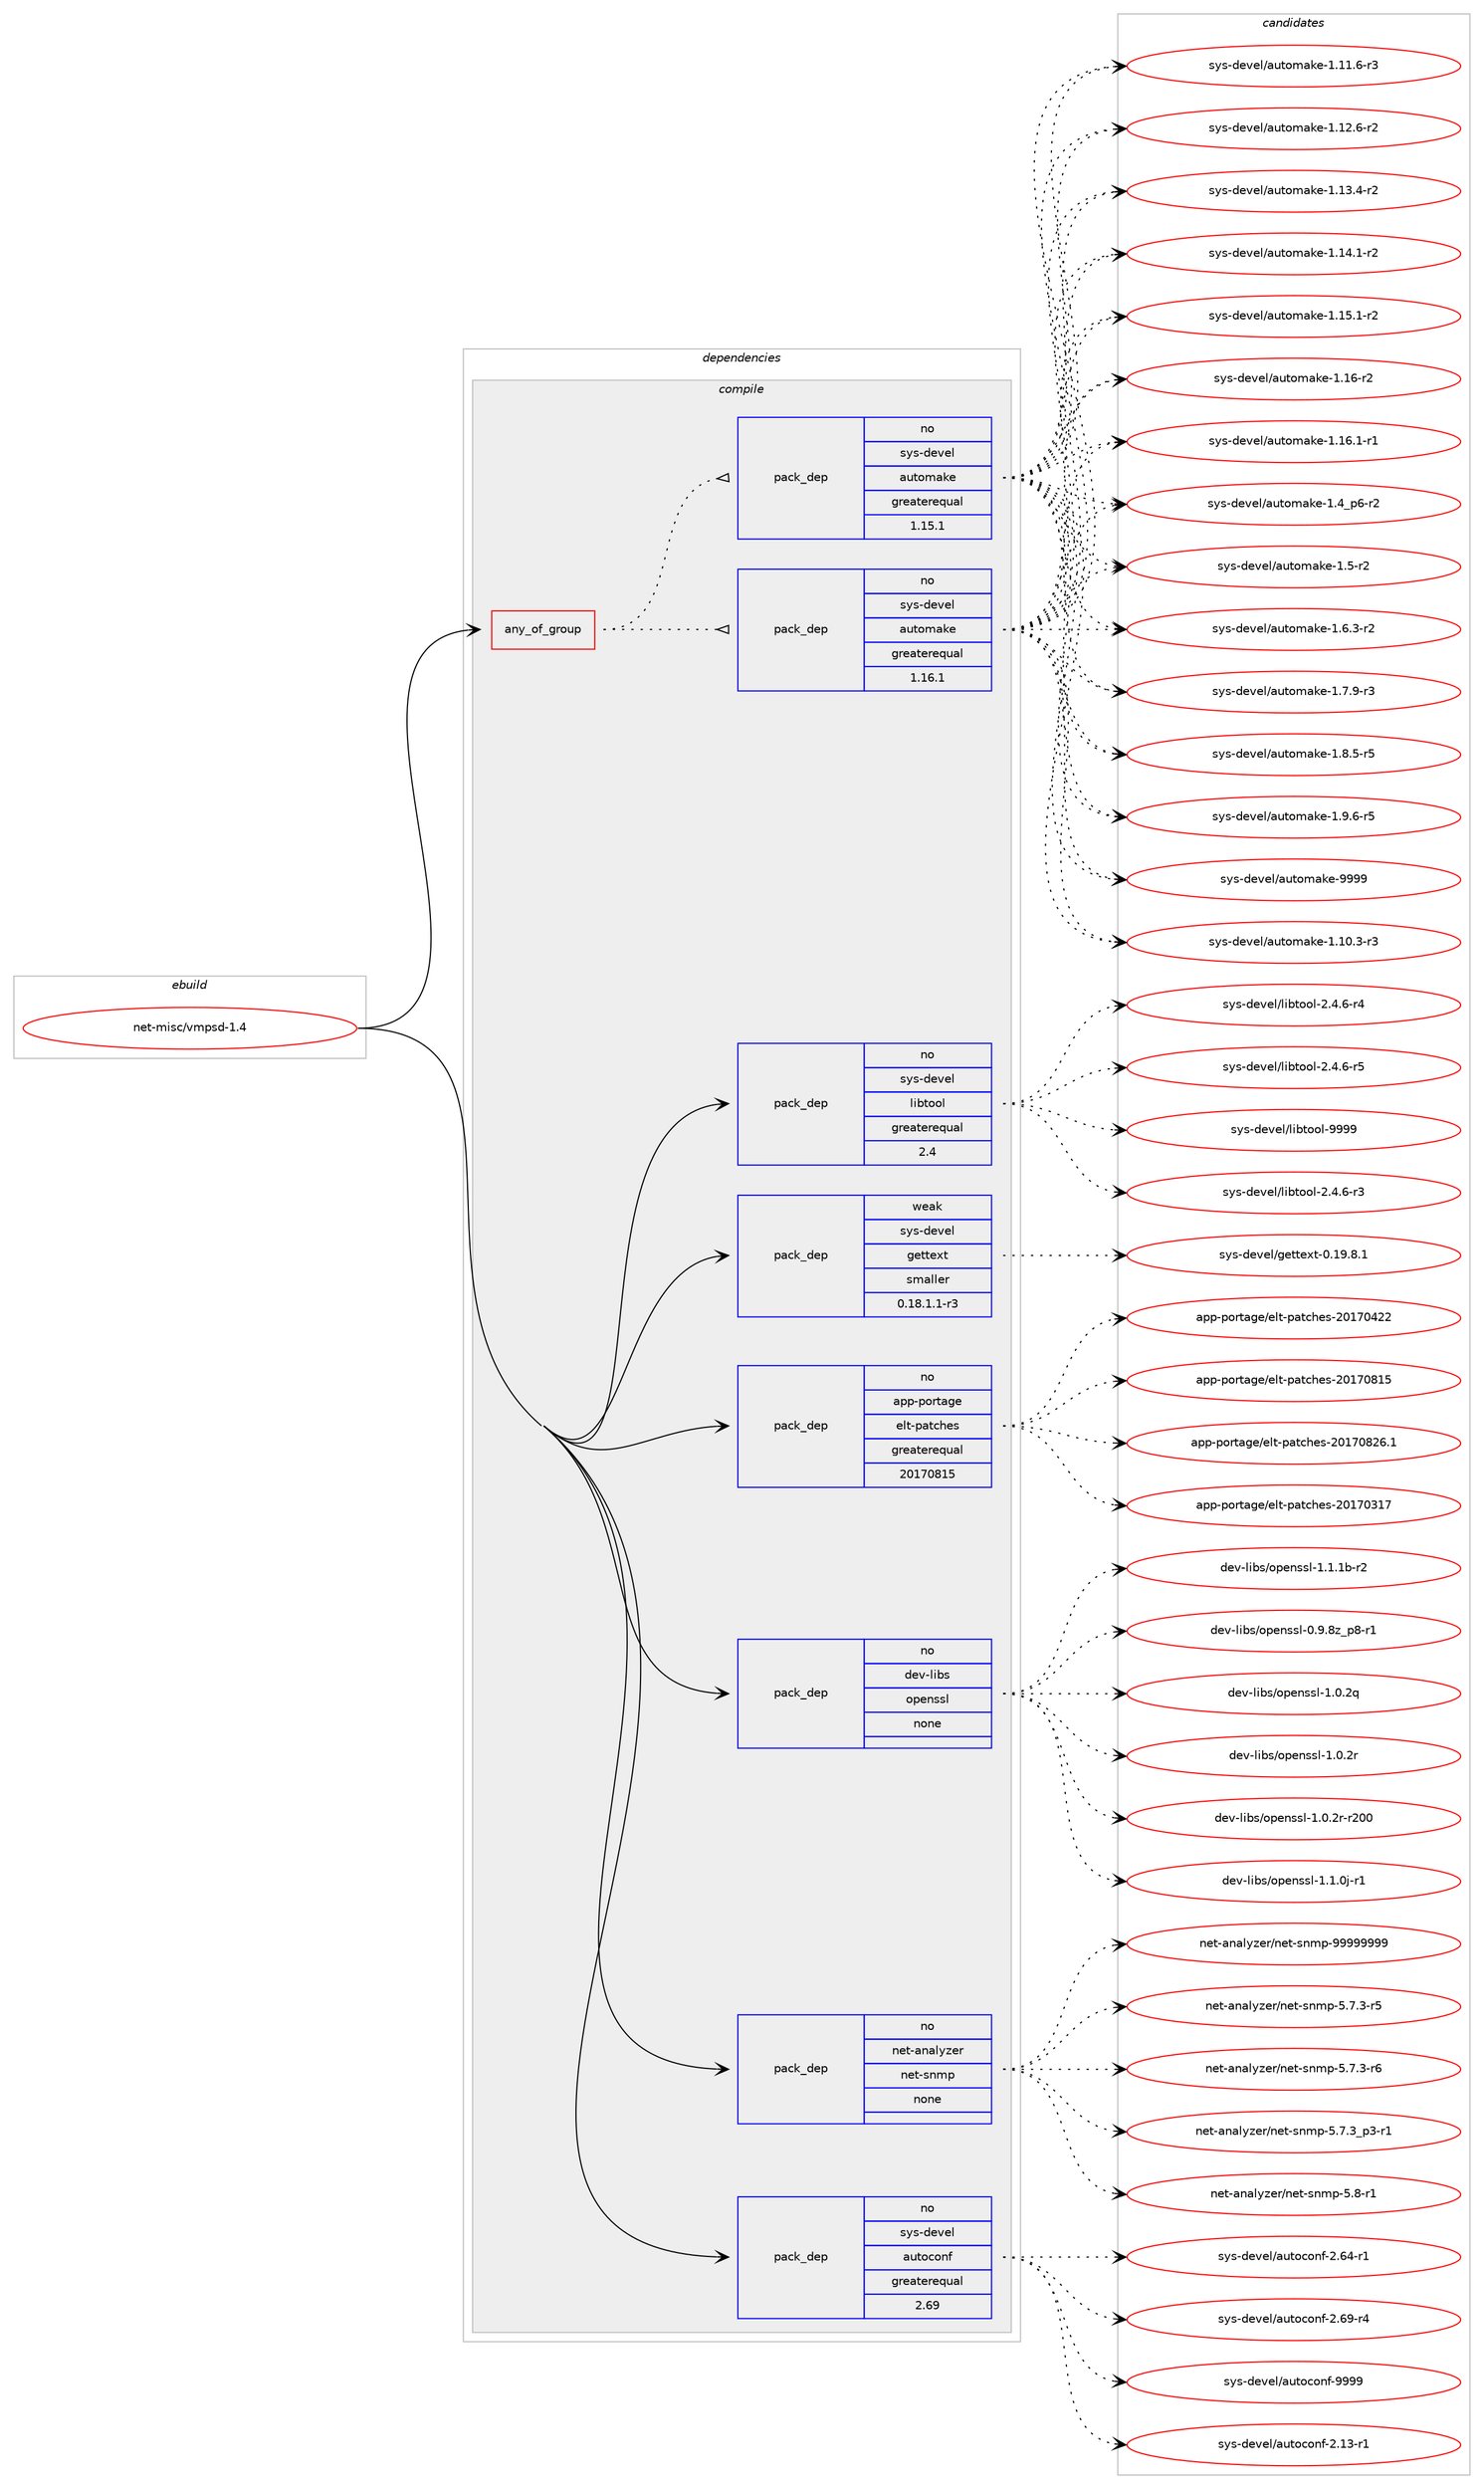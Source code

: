 digraph prolog {

# *************
# Graph options
# *************

newrank=true;
concentrate=true;
compound=true;
graph [rankdir=LR,fontname=Helvetica,fontsize=10,ranksep=1.5];#, ranksep=2.5, nodesep=0.2];
edge  [arrowhead=vee];
node  [fontname=Helvetica,fontsize=10];

# **********
# The ebuild
# **********

subgraph cluster_leftcol {
color=gray;
rank=same;
label=<<i>ebuild</i>>;
id [label="net-misc/vmpsd-1.4", color=red, width=4, href="../net-misc/vmpsd-1.4.svg"];
}

# ****************
# The dependencies
# ****************

subgraph cluster_midcol {
color=gray;
label=<<i>dependencies</i>>;
subgraph cluster_compile {
fillcolor="#eeeeee";
style=filled;
label=<<i>compile</i>>;
subgraph any26497 {
dependency1673614 [label=<<TABLE BORDER="0" CELLBORDER="1" CELLSPACING="0" CELLPADDING="4"><TR><TD CELLPADDING="10">any_of_group</TD></TR></TABLE>>, shape=none, color=red];subgraph pack1196679 {
dependency1673615 [label=<<TABLE BORDER="0" CELLBORDER="1" CELLSPACING="0" CELLPADDING="4" WIDTH="220"><TR><TD ROWSPAN="6" CELLPADDING="30">pack_dep</TD></TR><TR><TD WIDTH="110">no</TD></TR><TR><TD>sys-devel</TD></TR><TR><TD>automake</TD></TR><TR><TD>greaterequal</TD></TR><TR><TD>1.16.1</TD></TR></TABLE>>, shape=none, color=blue];
}
dependency1673614:e -> dependency1673615:w [weight=20,style="dotted",arrowhead="oinv"];
subgraph pack1196680 {
dependency1673616 [label=<<TABLE BORDER="0" CELLBORDER="1" CELLSPACING="0" CELLPADDING="4" WIDTH="220"><TR><TD ROWSPAN="6" CELLPADDING="30">pack_dep</TD></TR><TR><TD WIDTH="110">no</TD></TR><TR><TD>sys-devel</TD></TR><TR><TD>automake</TD></TR><TR><TD>greaterequal</TD></TR><TR><TD>1.15.1</TD></TR></TABLE>>, shape=none, color=blue];
}
dependency1673614:e -> dependency1673616:w [weight=20,style="dotted",arrowhead="oinv"];
}
id:e -> dependency1673614:w [weight=20,style="solid",arrowhead="vee"];
subgraph pack1196681 {
dependency1673617 [label=<<TABLE BORDER="0" CELLBORDER="1" CELLSPACING="0" CELLPADDING="4" WIDTH="220"><TR><TD ROWSPAN="6" CELLPADDING="30">pack_dep</TD></TR><TR><TD WIDTH="110">no</TD></TR><TR><TD>app-portage</TD></TR><TR><TD>elt-patches</TD></TR><TR><TD>greaterequal</TD></TR><TR><TD>20170815</TD></TR></TABLE>>, shape=none, color=blue];
}
id:e -> dependency1673617:w [weight=20,style="solid",arrowhead="vee"];
subgraph pack1196682 {
dependency1673618 [label=<<TABLE BORDER="0" CELLBORDER="1" CELLSPACING="0" CELLPADDING="4" WIDTH="220"><TR><TD ROWSPAN="6" CELLPADDING="30">pack_dep</TD></TR><TR><TD WIDTH="110">no</TD></TR><TR><TD>dev-libs</TD></TR><TR><TD>openssl</TD></TR><TR><TD>none</TD></TR><TR><TD></TD></TR></TABLE>>, shape=none, color=blue];
}
id:e -> dependency1673618:w [weight=20,style="solid",arrowhead="vee"];
subgraph pack1196683 {
dependency1673619 [label=<<TABLE BORDER="0" CELLBORDER="1" CELLSPACING="0" CELLPADDING="4" WIDTH="220"><TR><TD ROWSPAN="6" CELLPADDING="30">pack_dep</TD></TR><TR><TD WIDTH="110">no</TD></TR><TR><TD>net-analyzer</TD></TR><TR><TD>net-snmp</TD></TR><TR><TD>none</TD></TR><TR><TD></TD></TR></TABLE>>, shape=none, color=blue];
}
id:e -> dependency1673619:w [weight=20,style="solid",arrowhead="vee"];
subgraph pack1196684 {
dependency1673620 [label=<<TABLE BORDER="0" CELLBORDER="1" CELLSPACING="0" CELLPADDING="4" WIDTH="220"><TR><TD ROWSPAN="6" CELLPADDING="30">pack_dep</TD></TR><TR><TD WIDTH="110">no</TD></TR><TR><TD>sys-devel</TD></TR><TR><TD>autoconf</TD></TR><TR><TD>greaterequal</TD></TR><TR><TD>2.69</TD></TR></TABLE>>, shape=none, color=blue];
}
id:e -> dependency1673620:w [weight=20,style="solid",arrowhead="vee"];
subgraph pack1196685 {
dependency1673621 [label=<<TABLE BORDER="0" CELLBORDER="1" CELLSPACING="0" CELLPADDING="4" WIDTH="220"><TR><TD ROWSPAN="6" CELLPADDING="30">pack_dep</TD></TR><TR><TD WIDTH="110">no</TD></TR><TR><TD>sys-devel</TD></TR><TR><TD>libtool</TD></TR><TR><TD>greaterequal</TD></TR><TR><TD>2.4</TD></TR></TABLE>>, shape=none, color=blue];
}
id:e -> dependency1673621:w [weight=20,style="solid",arrowhead="vee"];
subgraph pack1196686 {
dependency1673622 [label=<<TABLE BORDER="0" CELLBORDER="1" CELLSPACING="0" CELLPADDING="4" WIDTH="220"><TR><TD ROWSPAN="6" CELLPADDING="30">pack_dep</TD></TR><TR><TD WIDTH="110">weak</TD></TR><TR><TD>sys-devel</TD></TR><TR><TD>gettext</TD></TR><TR><TD>smaller</TD></TR><TR><TD>0.18.1.1-r3</TD></TR></TABLE>>, shape=none, color=blue];
}
id:e -> dependency1673622:w [weight=20,style="solid",arrowhead="vee"];
}
subgraph cluster_compileandrun {
fillcolor="#eeeeee";
style=filled;
label=<<i>compile and run</i>>;
}
subgraph cluster_run {
fillcolor="#eeeeee";
style=filled;
label=<<i>run</i>>;
}
}

# **************
# The candidates
# **************

subgraph cluster_choices {
rank=same;
color=gray;
label=<<i>candidates</i>>;

subgraph choice1196679 {
color=black;
nodesep=1;
choice11512111545100101118101108479711711611110997107101454946494846514511451 [label="sys-devel/automake-1.10.3-r3", color=red, width=4,href="../sys-devel/automake-1.10.3-r3.svg"];
choice11512111545100101118101108479711711611110997107101454946494946544511451 [label="sys-devel/automake-1.11.6-r3", color=red, width=4,href="../sys-devel/automake-1.11.6-r3.svg"];
choice11512111545100101118101108479711711611110997107101454946495046544511450 [label="sys-devel/automake-1.12.6-r2", color=red, width=4,href="../sys-devel/automake-1.12.6-r2.svg"];
choice11512111545100101118101108479711711611110997107101454946495146524511450 [label="sys-devel/automake-1.13.4-r2", color=red, width=4,href="../sys-devel/automake-1.13.4-r2.svg"];
choice11512111545100101118101108479711711611110997107101454946495246494511450 [label="sys-devel/automake-1.14.1-r2", color=red, width=4,href="../sys-devel/automake-1.14.1-r2.svg"];
choice11512111545100101118101108479711711611110997107101454946495346494511450 [label="sys-devel/automake-1.15.1-r2", color=red, width=4,href="../sys-devel/automake-1.15.1-r2.svg"];
choice1151211154510010111810110847971171161111099710710145494649544511450 [label="sys-devel/automake-1.16-r2", color=red, width=4,href="../sys-devel/automake-1.16-r2.svg"];
choice11512111545100101118101108479711711611110997107101454946495446494511449 [label="sys-devel/automake-1.16.1-r1", color=red, width=4,href="../sys-devel/automake-1.16.1-r1.svg"];
choice115121115451001011181011084797117116111109971071014549465295112544511450 [label="sys-devel/automake-1.4_p6-r2", color=red, width=4,href="../sys-devel/automake-1.4_p6-r2.svg"];
choice11512111545100101118101108479711711611110997107101454946534511450 [label="sys-devel/automake-1.5-r2", color=red, width=4,href="../sys-devel/automake-1.5-r2.svg"];
choice115121115451001011181011084797117116111109971071014549465446514511450 [label="sys-devel/automake-1.6.3-r2", color=red, width=4,href="../sys-devel/automake-1.6.3-r2.svg"];
choice115121115451001011181011084797117116111109971071014549465546574511451 [label="sys-devel/automake-1.7.9-r3", color=red, width=4,href="../sys-devel/automake-1.7.9-r3.svg"];
choice115121115451001011181011084797117116111109971071014549465646534511453 [label="sys-devel/automake-1.8.5-r5", color=red, width=4,href="../sys-devel/automake-1.8.5-r5.svg"];
choice115121115451001011181011084797117116111109971071014549465746544511453 [label="sys-devel/automake-1.9.6-r5", color=red, width=4,href="../sys-devel/automake-1.9.6-r5.svg"];
choice115121115451001011181011084797117116111109971071014557575757 [label="sys-devel/automake-9999", color=red, width=4,href="../sys-devel/automake-9999.svg"];
dependency1673615:e -> choice11512111545100101118101108479711711611110997107101454946494846514511451:w [style=dotted,weight="100"];
dependency1673615:e -> choice11512111545100101118101108479711711611110997107101454946494946544511451:w [style=dotted,weight="100"];
dependency1673615:e -> choice11512111545100101118101108479711711611110997107101454946495046544511450:w [style=dotted,weight="100"];
dependency1673615:e -> choice11512111545100101118101108479711711611110997107101454946495146524511450:w [style=dotted,weight="100"];
dependency1673615:e -> choice11512111545100101118101108479711711611110997107101454946495246494511450:w [style=dotted,weight="100"];
dependency1673615:e -> choice11512111545100101118101108479711711611110997107101454946495346494511450:w [style=dotted,weight="100"];
dependency1673615:e -> choice1151211154510010111810110847971171161111099710710145494649544511450:w [style=dotted,weight="100"];
dependency1673615:e -> choice11512111545100101118101108479711711611110997107101454946495446494511449:w [style=dotted,weight="100"];
dependency1673615:e -> choice115121115451001011181011084797117116111109971071014549465295112544511450:w [style=dotted,weight="100"];
dependency1673615:e -> choice11512111545100101118101108479711711611110997107101454946534511450:w [style=dotted,weight="100"];
dependency1673615:e -> choice115121115451001011181011084797117116111109971071014549465446514511450:w [style=dotted,weight="100"];
dependency1673615:e -> choice115121115451001011181011084797117116111109971071014549465546574511451:w [style=dotted,weight="100"];
dependency1673615:e -> choice115121115451001011181011084797117116111109971071014549465646534511453:w [style=dotted,weight="100"];
dependency1673615:e -> choice115121115451001011181011084797117116111109971071014549465746544511453:w [style=dotted,weight="100"];
dependency1673615:e -> choice115121115451001011181011084797117116111109971071014557575757:w [style=dotted,weight="100"];
}
subgraph choice1196680 {
color=black;
nodesep=1;
choice11512111545100101118101108479711711611110997107101454946494846514511451 [label="sys-devel/automake-1.10.3-r3", color=red, width=4,href="../sys-devel/automake-1.10.3-r3.svg"];
choice11512111545100101118101108479711711611110997107101454946494946544511451 [label="sys-devel/automake-1.11.6-r3", color=red, width=4,href="../sys-devel/automake-1.11.6-r3.svg"];
choice11512111545100101118101108479711711611110997107101454946495046544511450 [label="sys-devel/automake-1.12.6-r2", color=red, width=4,href="../sys-devel/automake-1.12.6-r2.svg"];
choice11512111545100101118101108479711711611110997107101454946495146524511450 [label="sys-devel/automake-1.13.4-r2", color=red, width=4,href="../sys-devel/automake-1.13.4-r2.svg"];
choice11512111545100101118101108479711711611110997107101454946495246494511450 [label="sys-devel/automake-1.14.1-r2", color=red, width=4,href="../sys-devel/automake-1.14.1-r2.svg"];
choice11512111545100101118101108479711711611110997107101454946495346494511450 [label="sys-devel/automake-1.15.1-r2", color=red, width=4,href="../sys-devel/automake-1.15.1-r2.svg"];
choice1151211154510010111810110847971171161111099710710145494649544511450 [label="sys-devel/automake-1.16-r2", color=red, width=4,href="../sys-devel/automake-1.16-r2.svg"];
choice11512111545100101118101108479711711611110997107101454946495446494511449 [label="sys-devel/automake-1.16.1-r1", color=red, width=4,href="../sys-devel/automake-1.16.1-r1.svg"];
choice115121115451001011181011084797117116111109971071014549465295112544511450 [label="sys-devel/automake-1.4_p6-r2", color=red, width=4,href="../sys-devel/automake-1.4_p6-r2.svg"];
choice11512111545100101118101108479711711611110997107101454946534511450 [label="sys-devel/automake-1.5-r2", color=red, width=4,href="../sys-devel/automake-1.5-r2.svg"];
choice115121115451001011181011084797117116111109971071014549465446514511450 [label="sys-devel/automake-1.6.3-r2", color=red, width=4,href="../sys-devel/automake-1.6.3-r2.svg"];
choice115121115451001011181011084797117116111109971071014549465546574511451 [label="sys-devel/automake-1.7.9-r3", color=red, width=4,href="../sys-devel/automake-1.7.9-r3.svg"];
choice115121115451001011181011084797117116111109971071014549465646534511453 [label="sys-devel/automake-1.8.5-r5", color=red, width=4,href="../sys-devel/automake-1.8.5-r5.svg"];
choice115121115451001011181011084797117116111109971071014549465746544511453 [label="sys-devel/automake-1.9.6-r5", color=red, width=4,href="../sys-devel/automake-1.9.6-r5.svg"];
choice115121115451001011181011084797117116111109971071014557575757 [label="sys-devel/automake-9999", color=red, width=4,href="../sys-devel/automake-9999.svg"];
dependency1673616:e -> choice11512111545100101118101108479711711611110997107101454946494846514511451:w [style=dotted,weight="100"];
dependency1673616:e -> choice11512111545100101118101108479711711611110997107101454946494946544511451:w [style=dotted,weight="100"];
dependency1673616:e -> choice11512111545100101118101108479711711611110997107101454946495046544511450:w [style=dotted,weight="100"];
dependency1673616:e -> choice11512111545100101118101108479711711611110997107101454946495146524511450:w [style=dotted,weight="100"];
dependency1673616:e -> choice11512111545100101118101108479711711611110997107101454946495246494511450:w [style=dotted,weight="100"];
dependency1673616:e -> choice11512111545100101118101108479711711611110997107101454946495346494511450:w [style=dotted,weight="100"];
dependency1673616:e -> choice1151211154510010111810110847971171161111099710710145494649544511450:w [style=dotted,weight="100"];
dependency1673616:e -> choice11512111545100101118101108479711711611110997107101454946495446494511449:w [style=dotted,weight="100"];
dependency1673616:e -> choice115121115451001011181011084797117116111109971071014549465295112544511450:w [style=dotted,weight="100"];
dependency1673616:e -> choice11512111545100101118101108479711711611110997107101454946534511450:w [style=dotted,weight="100"];
dependency1673616:e -> choice115121115451001011181011084797117116111109971071014549465446514511450:w [style=dotted,weight="100"];
dependency1673616:e -> choice115121115451001011181011084797117116111109971071014549465546574511451:w [style=dotted,weight="100"];
dependency1673616:e -> choice115121115451001011181011084797117116111109971071014549465646534511453:w [style=dotted,weight="100"];
dependency1673616:e -> choice115121115451001011181011084797117116111109971071014549465746544511453:w [style=dotted,weight="100"];
dependency1673616:e -> choice115121115451001011181011084797117116111109971071014557575757:w [style=dotted,weight="100"];
}
subgraph choice1196681 {
color=black;
nodesep=1;
choice97112112451121111141169710310147101108116451129711699104101115455048495548514955 [label="app-portage/elt-patches-20170317", color=red, width=4,href="../app-portage/elt-patches-20170317.svg"];
choice97112112451121111141169710310147101108116451129711699104101115455048495548525050 [label="app-portage/elt-patches-20170422", color=red, width=4,href="../app-portage/elt-patches-20170422.svg"];
choice97112112451121111141169710310147101108116451129711699104101115455048495548564953 [label="app-portage/elt-patches-20170815", color=red, width=4,href="../app-portage/elt-patches-20170815.svg"];
choice971121124511211111411697103101471011081164511297116991041011154550484955485650544649 [label="app-portage/elt-patches-20170826.1", color=red, width=4,href="../app-portage/elt-patches-20170826.1.svg"];
dependency1673617:e -> choice97112112451121111141169710310147101108116451129711699104101115455048495548514955:w [style=dotted,weight="100"];
dependency1673617:e -> choice97112112451121111141169710310147101108116451129711699104101115455048495548525050:w [style=dotted,weight="100"];
dependency1673617:e -> choice97112112451121111141169710310147101108116451129711699104101115455048495548564953:w [style=dotted,weight="100"];
dependency1673617:e -> choice971121124511211111411697103101471011081164511297116991041011154550484955485650544649:w [style=dotted,weight="100"];
}
subgraph choice1196682 {
color=black;
nodesep=1;
choice10010111845108105981154711111210111011511510845484657465612295112564511449 [label="dev-libs/openssl-0.9.8z_p8-r1", color=red, width=4,href="../dev-libs/openssl-0.9.8z_p8-r1.svg"];
choice100101118451081059811547111112101110115115108454946484650113 [label="dev-libs/openssl-1.0.2q", color=red, width=4,href="../dev-libs/openssl-1.0.2q.svg"];
choice100101118451081059811547111112101110115115108454946484650114 [label="dev-libs/openssl-1.0.2r", color=red, width=4,href="../dev-libs/openssl-1.0.2r.svg"];
choice10010111845108105981154711111210111011511510845494648465011445114504848 [label="dev-libs/openssl-1.0.2r-r200", color=red, width=4,href="../dev-libs/openssl-1.0.2r-r200.svg"];
choice1001011184510810598115471111121011101151151084549464946481064511449 [label="dev-libs/openssl-1.1.0j-r1", color=red, width=4,href="../dev-libs/openssl-1.1.0j-r1.svg"];
choice100101118451081059811547111112101110115115108454946494649984511450 [label="dev-libs/openssl-1.1.1b-r2", color=red, width=4,href="../dev-libs/openssl-1.1.1b-r2.svg"];
dependency1673618:e -> choice10010111845108105981154711111210111011511510845484657465612295112564511449:w [style=dotted,weight="100"];
dependency1673618:e -> choice100101118451081059811547111112101110115115108454946484650113:w [style=dotted,weight="100"];
dependency1673618:e -> choice100101118451081059811547111112101110115115108454946484650114:w [style=dotted,weight="100"];
dependency1673618:e -> choice10010111845108105981154711111210111011511510845494648465011445114504848:w [style=dotted,weight="100"];
dependency1673618:e -> choice1001011184510810598115471111121011101151151084549464946481064511449:w [style=dotted,weight="100"];
dependency1673618:e -> choice100101118451081059811547111112101110115115108454946494649984511450:w [style=dotted,weight="100"];
}
subgraph choice1196683 {
color=black;
nodesep=1;
choice11010111645971109710812112210111447110101116451151101091124553465546514511453 [label="net-analyzer/net-snmp-5.7.3-r5", color=red, width=4,href="../net-analyzer/net-snmp-5.7.3-r5.svg"];
choice11010111645971109710812112210111447110101116451151101091124553465546514511454 [label="net-analyzer/net-snmp-5.7.3-r6", color=red, width=4,href="../net-analyzer/net-snmp-5.7.3-r6.svg"];
choice110101116459711097108121122101114471101011164511511010911245534655465195112514511449 [label="net-analyzer/net-snmp-5.7.3_p3-r1", color=red, width=4,href="../net-analyzer/net-snmp-5.7.3_p3-r1.svg"];
choice1101011164597110971081211221011144711010111645115110109112455346564511449 [label="net-analyzer/net-snmp-5.8-r1", color=red, width=4,href="../net-analyzer/net-snmp-5.8-r1.svg"];
choice1101011164597110971081211221011144711010111645115110109112455757575757575757 [label="net-analyzer/net-snmp-99999999", color=red, width=4,href="../net-analyzer/net-snmp-99999999.svg"];
dependency1673619:e -> choice11010111645971109710812112210111447110101116451151101091124553465546514511453:w [style=dotted,weight="100"];
dependency1673619:e -> choice11010111645971109710812112210111447110101116451151101091124553465546514511454:w [style=dotted,weight="100"];
dependency1673619:e -> choice110101116459711097108121122101114471101011164511511010911245534655465195112514511449:w [style=dotted,weight="100"];
dependency1673619:e -> choice1101011164597110971081211221011144711010111645115110109112455346564511449:w [style=dotted,weight="100"];
dependency1673619:e -> choice1101011164597110971081211221011144711010111645115110109112455757575757575757:w [style=dotted,weight="100"];
}
subgraph choice1196684 {
color=black;
nodesep=1;
choice1151211154510010111810110847971171161119911111010245504649514511449 [label="sys-devel/autoconf-2.13-r1", color=red, width=4,href="../sys-devel/autoconf-2.13-r1.svg"];
choice1151211154510010111810110847971171161119911111010245504654524511449 [label="sys-devel/autoconf-2.64-r1", color=red, width=4,href="../sys-devel/autoconf-2.64-r1.svg"];
choice1151211154510010111810110847971171161119911111010245504654574511452 [label="sys-devel/autoconf-2.69-r4", color=red, width=4,href="../sys-devel/autoconf-2.69-r4.svg"];
choice115121115451001011181011084797117116111991111101024557575757 [label="sys-devel/autoconf-9999", color=red, width=4,href="../sys-devel/autoconf-9999.svg"];
dependency1673620:e -> choice1151211154510010111810110847971171161119911111010245504649514511449:w [style=dotted,weight="100"];
dependency1673620:e -> choice1151211154510010111810110847971171161119911111010245504654524511449:w [style=dotted,weight="100"];
dependency1673620:e -> choice1151211154510010111810110847971171161119911111010245504654574511452:w [style=dotted,weight="100"];
dependency1673620:e -> choice115121115451001011181011084797117116111991111101024557575757:w [style=dotted,weight="100"];
}
subgraph choice1196685 {
color=black;
nodesep=1;
choice1151211154510010111810110847108105981161111111084550465246544511451 [label="sys-devel/libtool-2.4.6-r3", color=red, width=4,href="../sys-devel/libtool-2.4.6-r3.svg"];
choice1151211154510010111810110847108105981161111111084550465246544511452 [label="sys-devel/libtool-2.4.6-r4", color=red, width=4,href="../sys-devel/libtool-2.4.6-r4.svg"];
choice1151211154510010111810110847108105981161111111084550465246544511453 [label="sys-devel/libtool-2.4.6-r5", color=red, width=4,href="../sys-devel/libtool-2.4.6-r5.svg"];
choice1151211154510010111810110847108105981161111111084557575757 [label="sys-devel/libtool-9999", color=red, width=4,href="../sys-devel/libtool-9999.svg"];
dependency1673621:e -> choice1151211154510010111810110847108105981161111111084550465246544511451:w [style=dotted,weight="100"];
dependency1673621:e -> choice1151211154510010111810110847108105981161111111084550465246544511452:w [style=dotted,weight="100"];
dependency1673621:e -> choice1151211154510010111810110847108105981161111111084550465246544511453:w [style=dotted,weight="100"];
dependency1673621:e -> choice1151211154510010111810110847108105981161111111084557575757:w [style=dotted,weight="100"];
}
subgraph choice1196686 {
color=black;
nodesep=1;
choice1151211154510010111810110847103101116116101120116454846495746564649 [label="sys-devel/gettext-0.19.8.1", color=red, width=4,href="../sys-devel/gettext-0.19.8.1.svg"];
dependency1673622:e -> choice1151211154510010111810110847103101116116101120116454846495746564649:w [style=dotted,weight="100"];
}
}

}
